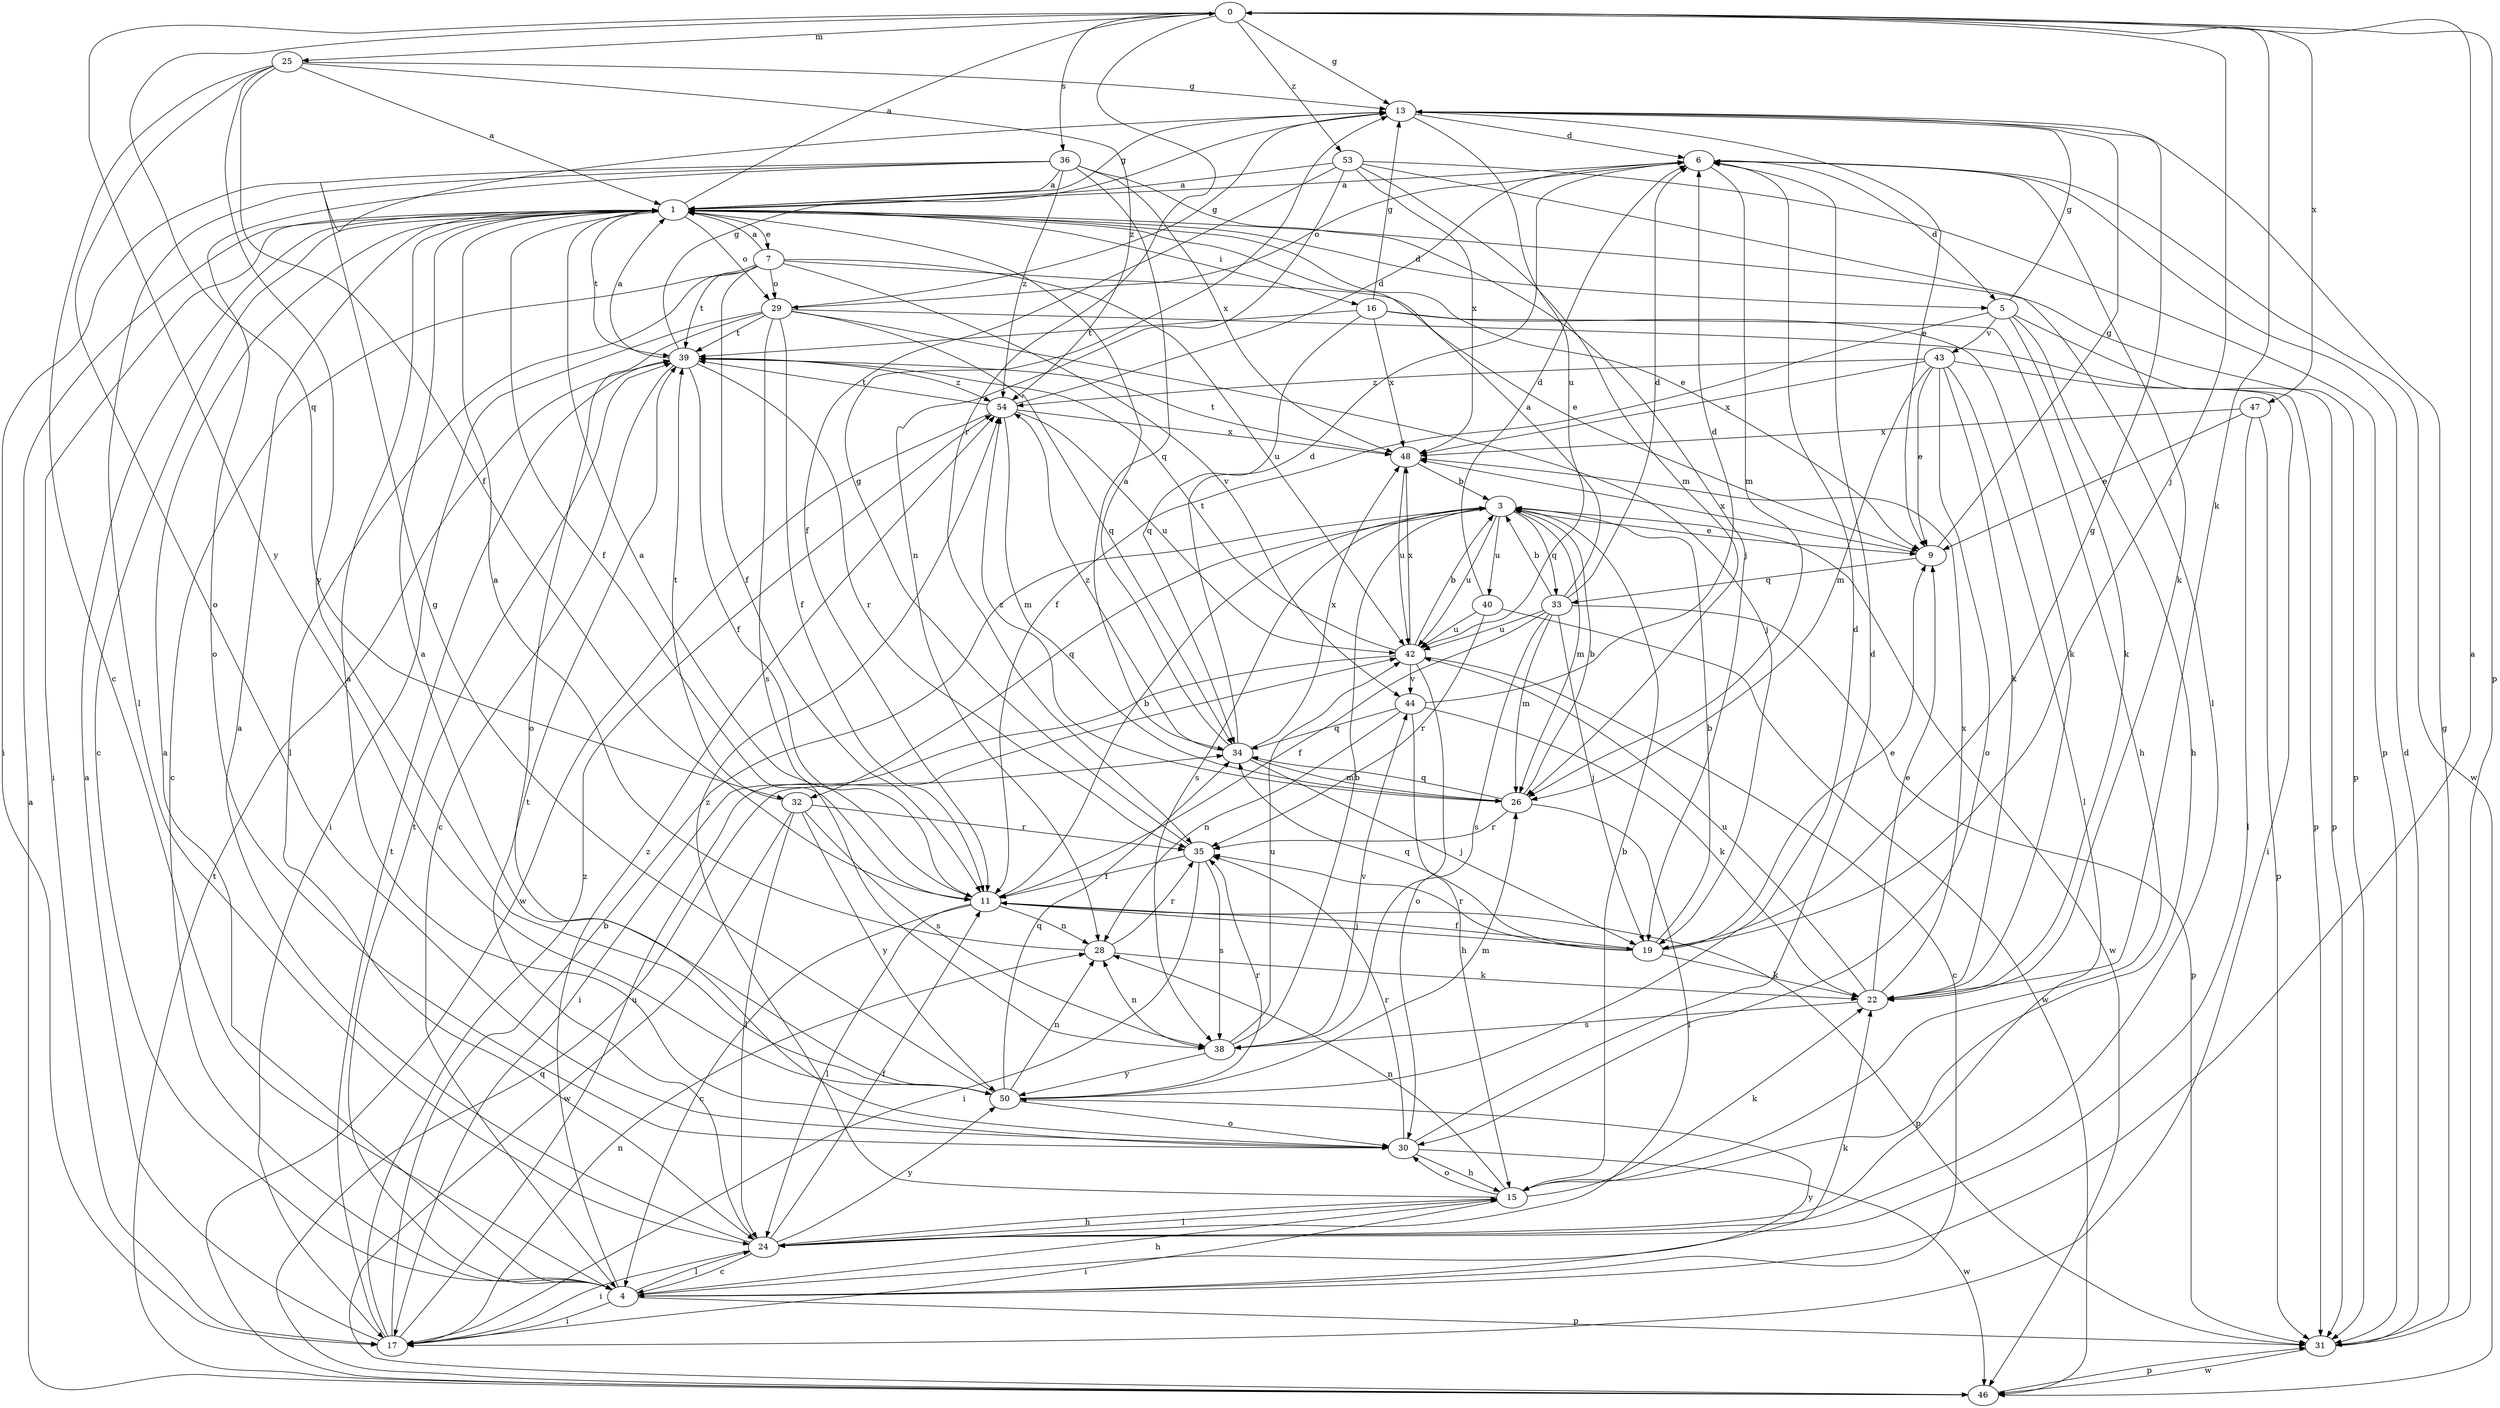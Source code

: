 strict digraph  {
0;
1;
3;
4;
5;
6;
7;
9;
11;
13;
15;
16;
17;
19;
22;
24;
25;
26;
28;
29;
30;
31;
32;
33;
34;
35;
36;
38;
39;
40;
42;
43;
44;
46;
47;
48;
50;
53;
54;
0 -> 13  [label=g];
0 -> 19  [label=j];
0 -> 22  [label=k];
0 -> 25  [label=m];
0 -> 31  [label=p];
0 -> 32  [label=q];
0 -> 35  [label=r];
0 -> 36  [label=s];
0 -> 47  [label=x];
0 -> 50  [label=y];
0 -> 53  [label=z];
1 -> 0  [label=a];
1 -> 4  [label=c];
1 -> 5  [label=d];
1 -> 7  [label=e];
1 -> 9  [label=e];
1 -> 11  [label=f];
1 -> 13  [label=g];
1 -> 16  [label=i];
1 -> 17  [label=i];
1 -> 29  [label=o];
1 -> 31  [label=p];
1 -> 39  [label=t];
3 -> 9  [label=e];
3 -> 26  [label=m];
3 -> 32  [label=q];
3 -> 33  [label=q];
3 -> 38  [label=s];
3 -> 40  [label=u];
3 -> 42  [label=u];
3 -> 46  [label=w];
4 -> 0  [label=a];
4 -> 1  [label=a];
4 -> 15  [label=h];
4 -> 17  [label=i];
4 -> 22  [label=k];
4 -> 24  [label=l];
4 -> 31  [label=p];
4 -> 39  [label=t];
4 -> 50  [label=y];
4 -> 54  [label=z];
5 -> 11  [label=f];
5 -> 13  [label=g];
5 -> 15  [label=h];
5 -> 22  [label=k];
5 -> 31  [label=p];
5 -> 43  [label=v];
6 -> 1  [label=a];
6 -> 5  [label=d];
6 -> 22  [label=k];
6 -> 26  [label=m];
6 -> 29  [label=o];
6 -> 46  [label=w];
7 -> 1  [label=a];
7 -> 4  [label=c];
7 -> 9  [label=e];
7 -> 11  [label=f];
7 -> 24  [label=l];
7 -> 29  [label=o];
7 -> 39  [label=t];
7 -> 42  [label=u];
7 -> 44  [label=v];
9 -> 13  [label=g];
9 -> 33  [label=q];
9 -> 48  [label=x];
11 -> 1  [label=a];
11 -> 3  [label=b];
11 -> 4  [label=c];
11 -> 19  [label=j];
11 -> 24  [label=l];
11 -> 28  [label=n];
11 -> 31  [label=p];
13 -> 6  [label=d];
13 -> 9  [label=e];
13 -> 42  [label=u];
15 -> 3  [label=b];
15 -> 17  [label=i];
15 -> 22  [label=k];
15 -> 24  [label=l];
15 -> 28  [label=n];
15 -> 30  [label=o];
15 -> 54  [label=z];
16 -> 13  [label=g];
16 -> 15  [label=h];
16 -> 22  [label=k];
16 -> 34  [label=q];
16 -> 39  [label=t];
16 -> 48  [label=x];
17 -> 1  [label=a];
17 -> 3  [label=b];
17 -> 28  [label=n];
17 -> 39  [label=t];
17 -> 42  [label=u];
17 -> 54  [label=z];
19 -> 3  [label=b];
19 -> 9  [label=e];
19 -> 11  [label=f];
19 -> 13  [label=g];
19 -> 22  [label=k];
19 -> 34  [label=q];
19 -> 35  [label=r];
22 -> 9  [label=e];
22 -> 38  [label=s];
22 -> 42  [label=u];
22 -> 48  [label=x];
24 -> 1  [label=a];
24 -> 4  [label=c];
24 -> 11  [label=f];
24 -> 15  [label=h];
24 -> 17  [label=i];
24 -> 39  [label=t];
24 -> 50  [label=y];
25 -> 1  [label=a];
25 -> 4  [label=c];
25 -> 11  [label=f];
25 -> 13  [label=g];
25 -> 30  [label=o];
25 -> 50  [label=y];
25 -> 54  [label=z];
26 -> 3  [label=b];
26 -> 24  [label=l];
26 -> 34  [label=q];
26 -> 35  [label=r];
26 -> 54  [label=z];
28 -> 1  [label=a];
28 -> 22  [label=k];
28 -> 35  [label=r];
29 -> 11  [label=f];
29 -> 13  [label=g];
29 -> 17  [label=i];
29 -> 19  [label=j];
29 -> 30  [label=o];
29 -> 31  [label=p];
29 -> 34  [label=q];
29 -> 38  [label=s];
29 -> 39  [label=t];
30 -> 1  [label=a];
30 -> 6  [label=d];
30 -> 15  [label=h];
30 -> 35  [label=r];
30 -> 46  [label=w];
31 -> 6  [label=d];
31 -> 13  [label=g];
31 -> 46  [label=w];
32 -> 24  [label=l];
32 -> 35  [label=r];
32 -> 38  [label=s];
32 -> 39  [label=t];
32 -> 46  [label=w];
32 -> 50  [label=y];
33 -> 1  [label=a];
33 -> 3  [label=b];
33 -> 6  [label=d];
33 -> 11  [label=f];
33 -> 19  [label=j];
33 -> 26  [label=m];
33 -> 31  [label=p];
33 -> 38  [label=s];
33 -> 42  [label=u];
34 -> 1  [label=a];
34 -> 6  [label=d];
34 -> 19  [label=j];
34 -> 26  [label=m];
34 -> 48  [label=x];
34 -> 54  [label=z];
35 -> 11  [label=f];
35 -> 13  [label=g];
35 -> 17  [label=i];
35 -> 38  [label=s];
36 -> 1  [label=a];
36 -> 17  [label=i];
36 -> 19  [label=j];
36 -> 24  [label=l];
36 -> 30  [label=o];
36 -> 34  [label=q];
36 -> 48  [label=x];
36 -> 54  [label=z];
38 -> 3  [label=b];
38 -> 28  [label=n];
38 -> 42  [label=u];
38 -> 44  [label=v];
38 -> 50  [label=y];
39 -> 1  [label=a];
39 -> 4  [label=c];
39 -> 11  [label=f];
39 -> 13  [label=g];
39 -> 35  [label=r];
39 -> 54  [label=z];
40 -> 6  [label=d];
40 -> 35  [label=r];
40 -> 42  [label=u];
40 -> 46  [label=w];
42 -> 3  [label=b];
42 -> 4  [label=c];
42 -> 17  [label=i];
42 -> 30  [label=o];
42 -> 39  [label=t];
42 -> 44  [label=v];
42 -> 48  [label=x];
43 -> 9  [label=e];
43 -> 17  [label=i];
43 -> 22  [label=k];
43 -> 24  [label=l];
43 -> 26  [label=m];
43 -> 30  [label=o];
43 -> 48  [label=x];
43 -> 54  [label=z];
44 -> 6  [label=d];
44 -> 15  [label=h];
44 -> 22  [label=k];
44 -> 28  [label=n];
44 -> 34  [label=q];
46 -> 1  [label=a];
46 -> 31  [label=p];
46 -> 34  [label=q];
46 -> 39  [label=t];
47 -> 9  [label=e];
47 -> 24  [label=l];
47 -> 31  [label=p];
47 -> 48  [label=x];
48 -> 3  [label=b];
48 -> 39  [label=t];
48 -> 42  [label=u];
50 -> 1  [label=a];
50 -> 6  [label=d];
50 -> 13  [label=g];
50 -> 26  [label=m];
50 -> 28  [label=n];
50 -> 30  [label=o];
50 -> 34  [label=q];
50 -> 35  [label=r];
53 -> 1  [label=a];
53 -> 11  [label=f];
53 -> 24  [label=l];
53 -> 26  [label=m];
53 -> 28  [label=n];
53 -> 31  [label=p];
53 -> 48  [label=x];
54 -> 6  [label=d];
54 -> 26  [label=m];
54 -> 39  [label=t];
54 -> 42  [label=u];
54 -> 46  [label=w];
54 -> 48  [label=x];
}

